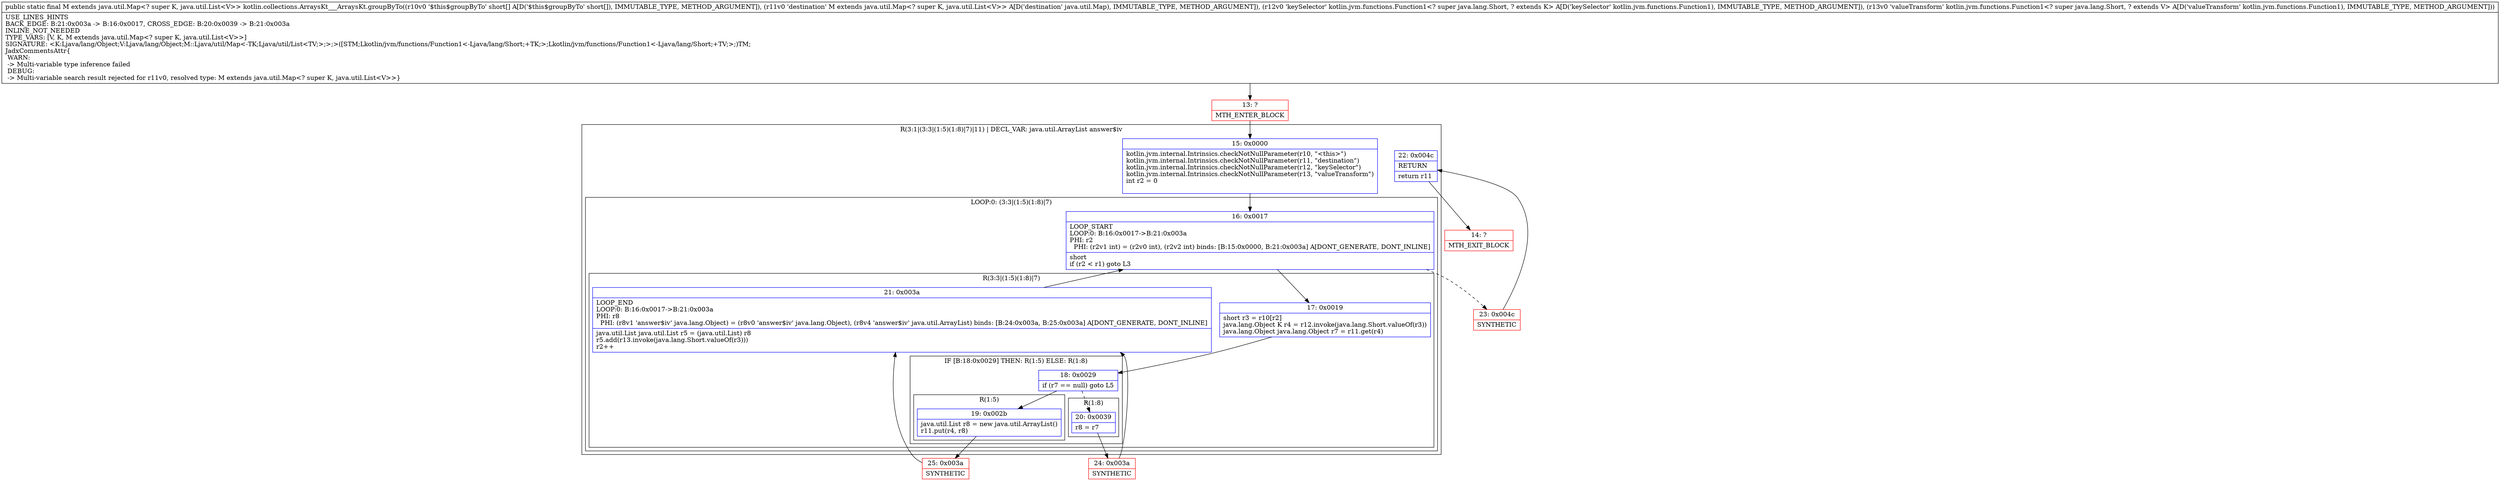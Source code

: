 digraph "CFG forkotlin.collections.ArraysKt___ArraysKt.groupByTo([SLjava\/util\/Map;Lkotlin\/jvm\/functions\/Function1;Lkotlin\/jvm\/functions\/Function1;)Ljava\/util\/Map;" {
subgraph cluster_Region_877440210 {
label = "R(3:1|(3:3|(1:5)(1:8)|7)|11) | DECL_VAR: java.util.ArrayList answer$iv\l";
node [shape=record,color=blue];
Node_15 [shape=record,label="{15\:\ 0x0000|kotlin.jvm.internal.Intrinsics.checkNotNullParameter(r10, \"\<this\>\")\lkotlin.jvm.internal.Intrinsics.checkNotNullParameter(r11, \"destination\")\lkotlin.jvm.internal.Intrinsics.checkNotNullParameter(r12, \"keySelector\")\lkotlin.jvm.internal.Intrinsics.checkNotNullParameter(r13, \"valueTransform\")\lint r2 = 0\l\l}"];
subgraph cluster_LoopRegion_713698031 {
label = "LOOP:0: (3:3|(1:5)(1:8)|7)";
node [shape=record,color=blue];
Node_16 [shape=record,label="{16\:\ 0x0017|LOOP_START\lLOOP:0: B:16:0x0017\-\>B:21:0x003a\lPHI: r2 \l  PHI: (r2v1 int) = (r2v0 int), (r2v2 int) binds: [B:15:0x0000, B:21:0x003a] A[DONT_GENERATE, DONT_INLINE]\l|short \lif (r2 \< r1) goto L3\l}"];
subgraph cluster_Region_2122350589 {
label = "R(3:3|(1:5)(1:8)|7)";
node [shape=record,color=blue];
Node_17 [shape=record,label="{17\:\ 0x0019|short r3 = r10[r2]\ljava.lang.Object K r4 = r12.invoke(java.lang.Short.valueOf(r3))\ljava.lang.Object java.lang.Object r7 = r11.get(r4)\l}"];
subgraph cluster_IfRegion_1354034338 {
label = "IF [B:18:0x0029] THEN: R(1:5) ELSE: R(1:8)";
node [shape=record,color=blue];
Node_18 [shape=record,label="{18\:\ 0x0029|if (r7 == null) goto L5\l}"];
subgraph cluster_Region_476872139 {
label = "R(1:5)";
node [shape=record,color=blue];
Node_19 [shape=record,label="{19\:\ 0x002b|java.util.List r8 = new java.util.ArrayList()\lr11.put(r4, r8)\l}"];
}
subgraph cluster_Region_30400602 {
label = "R(1:8)";
node [shape=record,color=blue];
Node_20 [shape=record,label="{20\:\ 0x0039|r8 = r7\l}"];
}
}
Node_21 [shape=record,label="{21\:\ 0x003a|LOOP_END\lLOOP:0: B:16:0x0017\-\>B:21:0x003a\lPHI: r8 \l  PHI: (r8v1 'answer$iv' java.lang.Object) = (r8v0 'answer$iv' java.lang.Object), (r8v4 'answer$iv' java.util.ArrayList) binds: [B:24:0x003a, B:25:0x003a] A[DONT_GENERATE, DONT_INLINE]\l|java.util.List java.util.List r5 = (java.util.List) r8\lr5.add(r13.invoke(java.lang.Short.valueOf(r3)))\lr2++\l}"];
}
}
Node_22 [shape=record,label="{22\:\ 0x004c|RETURN\l|return r11\l}"];
}
Node_13 [shape=record,color=red,label="{13\:\ ?|MTH_ENTER_BLOCK\l}"];
Node_25 [shape=record,color=red,label="{25\:\ 0x003a|SYNTHETIC\l}"];
Node_24 [shape=record,color=red,label="{24\:\ 0x003a|SYNTHETIC\l}"];
Node_23 [shape=record,color=red,label="{23\:\ 0x004c|SYNTHETIC\l}"];
Node_14 [shape=record,color=red,label="{14\:\ ?|MTH_EXIT_BLOCK\l}"];
MethodNode[shape=record,label="{public static final M extends java.util.Map\<? super K, java.util.List\<V\>\> kotlin.collections.ArraysKt___ArraysKt.groupByTo((r10v0 '$this$groupByTo' short[] A[D('$this$groupByTo' short[]), IMMUTABLE_TYPE, METHOD_ARGUMENT]), (r11v0 'destination' M extends java.util.Map\<? super K, java.util.List\<V\>\> A[D('destination' java.util.Map), IMMUTABLE_TYPE, METHOD_ARGUMENT]), (r12v0 'keySelector' kotlin.jvm.functions.Function1\<? super java.lang.Short, ? extends K\> A[D('keySelector' kotlin.jvm.functions.Function1), IMMUTABLE_TYPE, METHOD_ARGUMENT]), (r13v0 'valueTransform' kotlin.jvm.functions.Function1\<? super java.lang.Short, ? extends V\> A[D('valueTransform' kotlin.jvm.functions.Function1), IMMUTABLE_TYPE, METHOD_ARGUMENT]))  | USE_LINES_HINTS\lBACK_EDGE: B:21:0x003a \-\> B:16:0x0017, CROSS_EDGE: B:20:0x0039 \-\> B:21:0x003a\lINLINE_NOT_NEEDED\lTYPE_VARS: [V, K, M extends java.util.Map\<? super K, java.util.List\<V\>\>]\lSIGNATURE: \<K:Ljava\/lang\/Object;V:Ljava\/lang\/Object;M::Ljava\/util\/Map\<\-TK;Ljava\/util\/List\<TV;\>;\>;\>([STM;Lkotlin\/jvm\/functions\/Function1\<\-Ljava\/lang\/Short;+TK;\>;Lkotlin\/jvm\/functions\/Function1\<\-Ljava\/lang\/Short;+TV;\>;)TM;\lJadxCommentsAttr\{\l WARN: \l \-\> Multi\-variable type inference failed\l DEBUG: \l \-\> Multi\-variable search result rejected for r11v0, resolved type: M extends java.util.Map\<? super K, java.util.List\<V\>\>\}\l}"];
MethodNode -> Node_13;Node_15 -> Node_16;
Node_16 -> Node_17;
Node_16 -> Node_23[style=dashed];
Node_17 -> Node_18;
Node_18 -> Node_19;
Node_18 -> Node_20[style=dashed];
Node_19 -> Node_25;
Node_20 -> Node_24;
Node_21 -> Node_16;
Node_22 -> Node_14;
Node_13 -> Node_15;
Node_25 -> Node_21;
Node_24 -> Node_21;
Node_23 -> Node_22;
}

